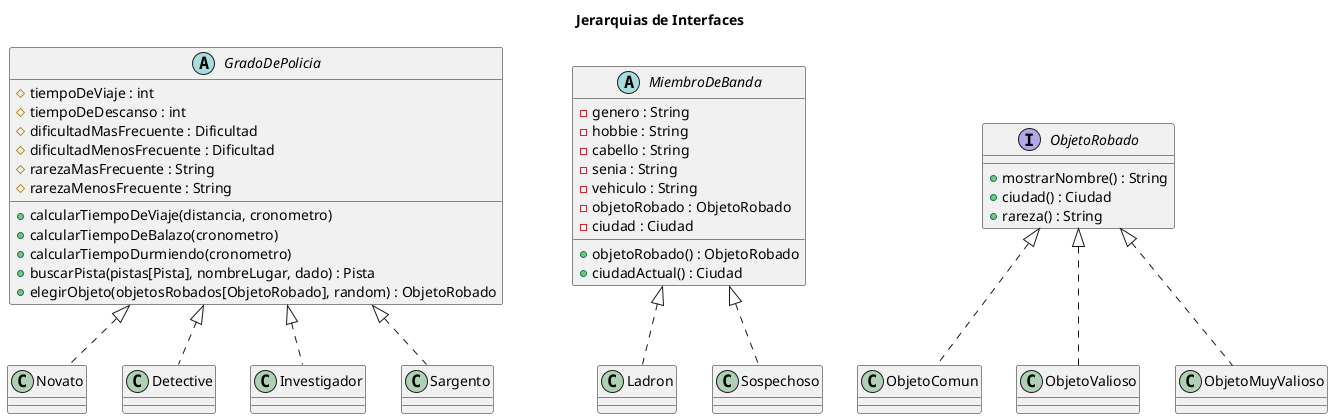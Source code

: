 @startuml
title Jerarquias de Interfaces
abstract class GradoDePolicia{
    # tiempoDeViaje : int
    # tiempoDeDescanso : int
    # dificultadMasFrecuente : Dificultad
    # dificultadMenosFrecuente : Dificultad
    # rarezaMasFrecuente : String
    # rarezaMenosFrecuente : String
    + calcularTiempoDeViaje(distancia, cronometro)
    + calcularTiempoDeBalazo(cronometro)
    + calcularTiempoDurmiendo(cronometro)
    + buscarPista(pistas[Pista], nombreLugar, dado) : Pista
    + elegirObjeto(objetosRobados[ObjetoRobado], random) : ObjetoRobado
}
class Novato{}
class Detective{}
class Investigador{}
class Sargento{}


abstract class MiembroDeBanda{
    - genero : String
    - hobbie : String
    - cabello : String
    - senia : String
    - vehiculo : String
    - objetoRobado : ObjetoRobado
    - ciudad : Ciudad
    + objetoRobado() : ObjetoRobado
    + ciudadActual() : Ciudad
}

class Ladron{}
class Sospechoso{}

interface ObjetoRobado{
    + mostrarNombre() : String
    + ciudad() : Ciudad
    + rareza() : String
}

class ObjetoComun{}
class ObjetoValioso{}
class ObjetoMuyValioso{}

GradoDePolicia <|.. Novato
GradoDePolicia <|.. Detective
GradoDePolicia <|.. Investigador
GradoDePolicia <|.. Sargento

MiembroDeBanda <|.. Ladron
MiembroDeBanda <|.. Sospechoso

ObjetoRobado <|.. ObjetoComun
ObjetoRobado <|.. ObjetoValioso
ObjetoRobado <|.. ObjetoMuyValioso


@enduml